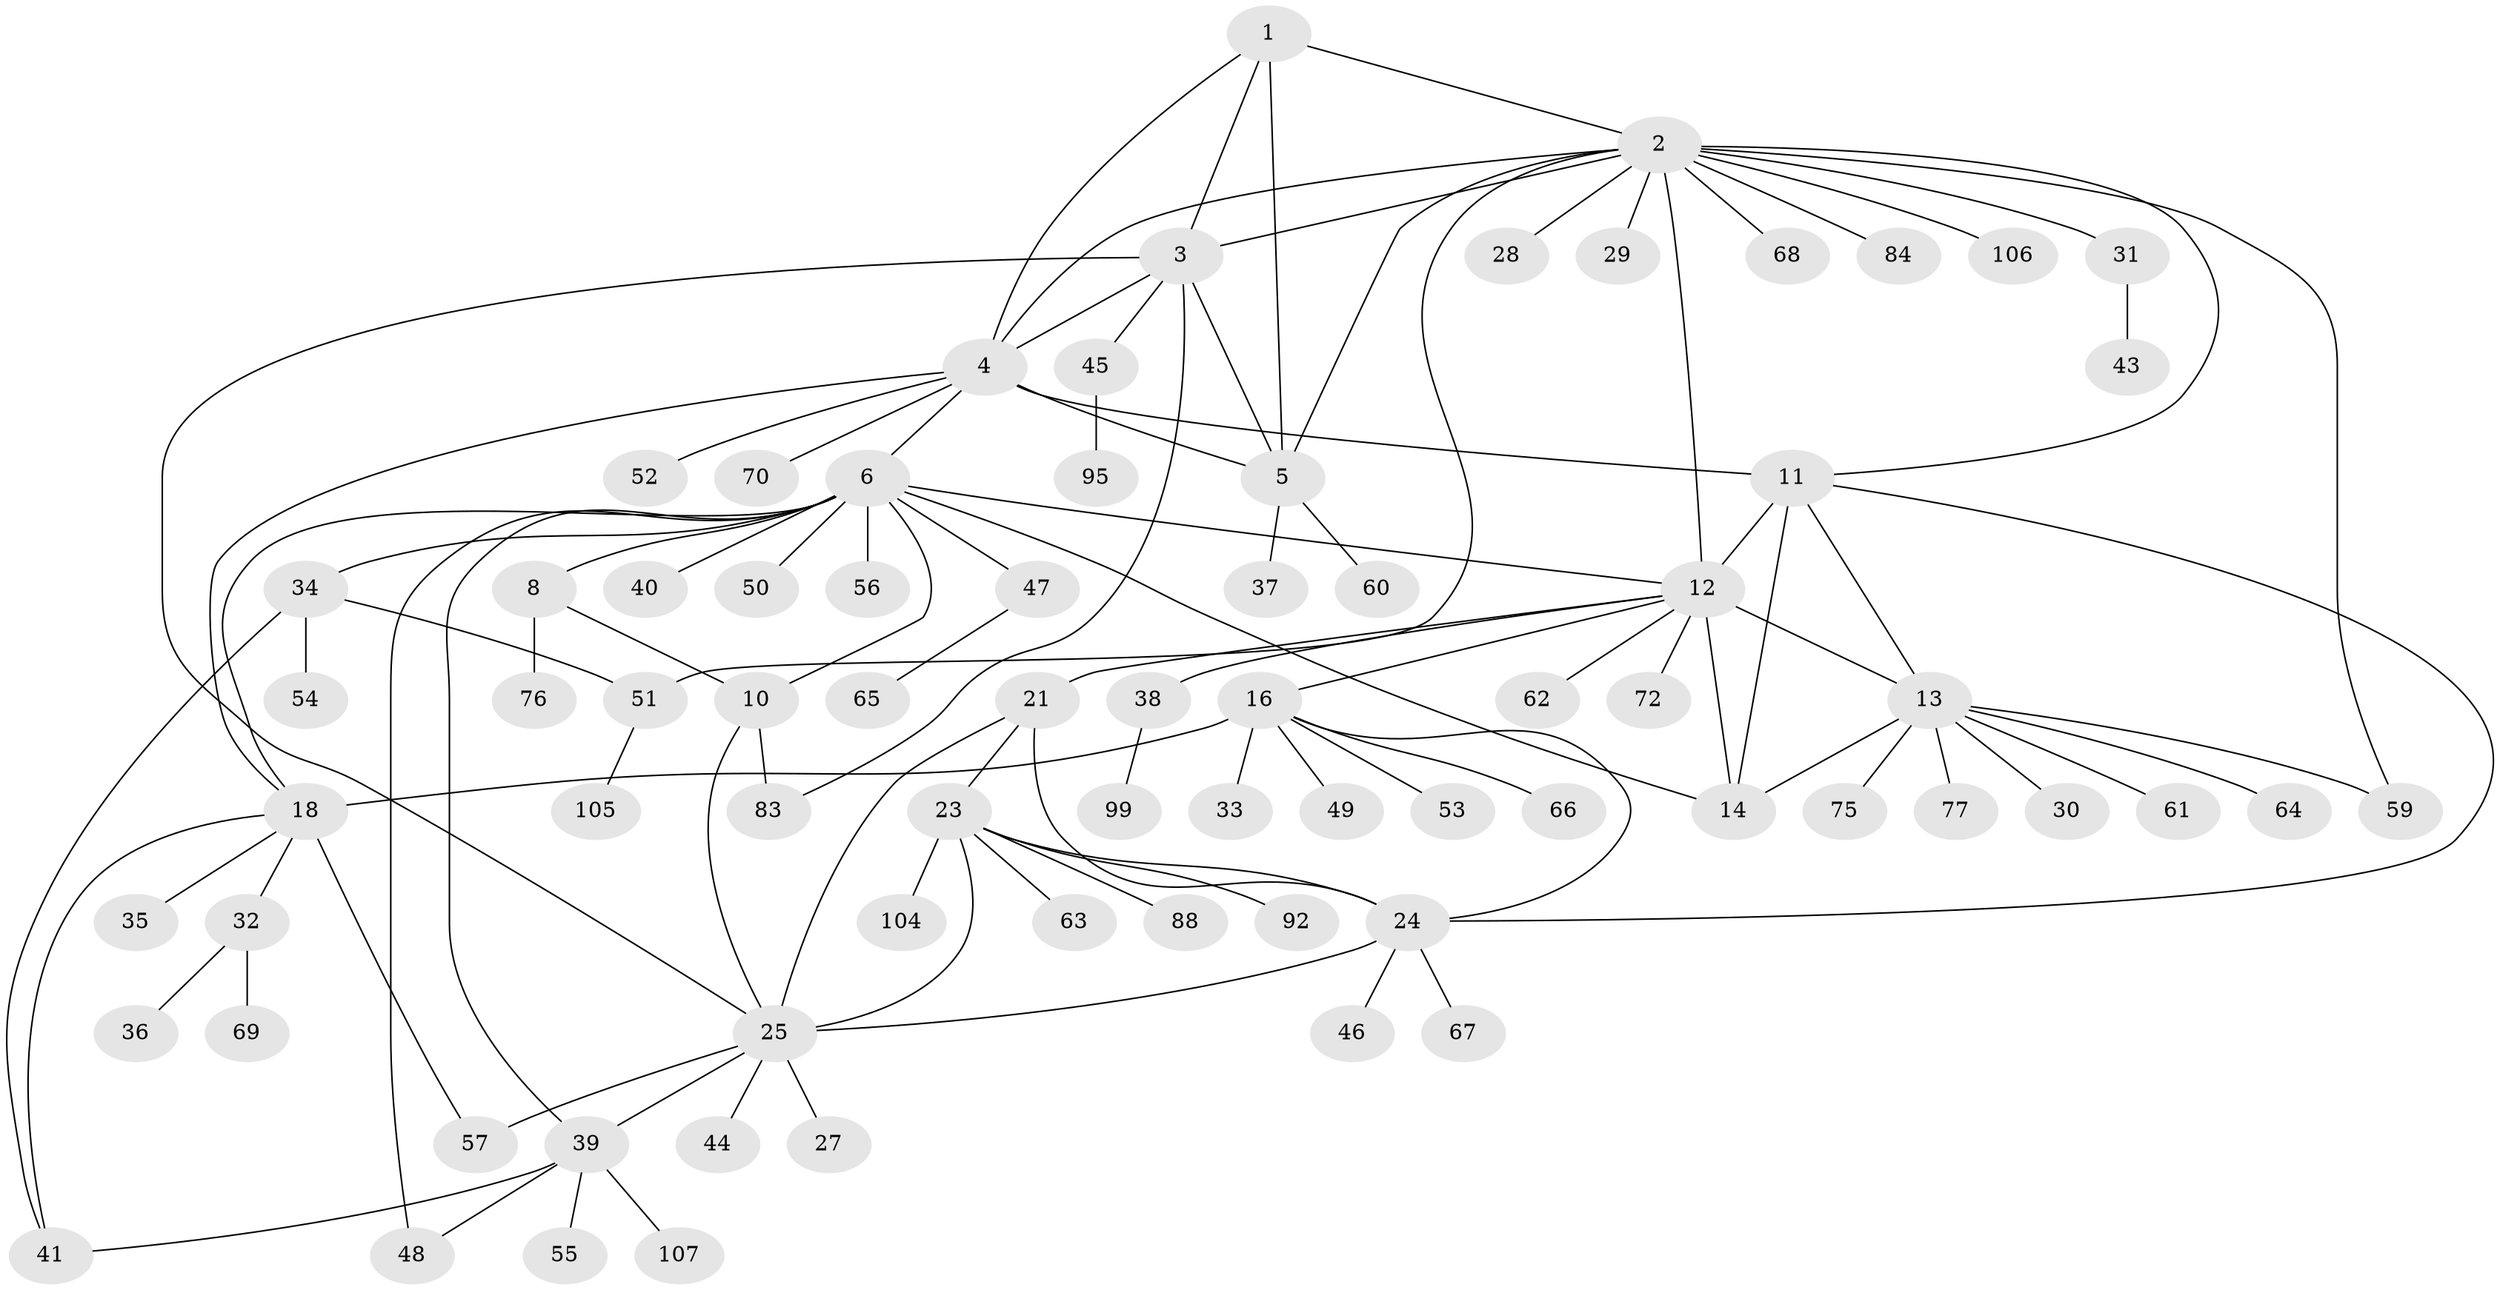 // original degree distribution, {4: 0.028037383177570093, 15: 0.009345794392523364, 7: 0.009345794392523364, 9: 0.037383177570093455, 6: 0.056074766355140186, 8: 0.04672897196261682, 5: 0.028037383177570093, 10: 0.037383177570093455, 1: 0.5420560747663551, 2: 0.1588785046728972, 3: 0.04672897196261682}
// Generated by graph-tools (version 1.1) at 2025/19/03/04/25 18:19:45]
// undirected, 74 vertices, 104 edges
graph export_dot {
graph [start="1"]
  node [color=gray90,style=filled];
  1;
  2 [super="+26+73"];
  3;
  4;
  5;
  6 [super="+7+58"];
  8;
  10;
  11 [super="+91+96"];
  12 [super="+15+79"];
  13;
  14 [super="+86"];
  16 [super="+17+20+87+100+82"];
  18 [super="+19"];
  21 [super="+22"];
  23;
  24 [super="+42+74+80"];
  25;
  27;
  28;
  29;
  30;
  31;
  32;
  33;
  34;
  35;
  36;
  37;
  38;
  39;
  40;
  41;
  43;
  44;
  45;
  46;
  47;
  48;
  49;
  50;
  51;
  52;
  53;
  54;
  55;
  56;
  57;
  59;
  60;
  61;
  62;
  63;
  64;
  65;
  66;
  67;
  68;
  69;
  70;
  72;
  75;
  76;
  77;
  83;
  84;
  88;
  92;
  95;
  99;
  104;
  105;
  106;
  107;
  1 -- 2;
  1 -- 3;
  1 -- 4;
  1 -- 5;
  2 -- 3;
  2 -- 4;
  2 -- 5;
  2 -- 11;
  2 -- 28;
  2 -- 29;
  2 -- 31;
  2 -- 51;
  2 -- 68;
  2 -- 84;
  2 -- 106;
  2 -- 59;
  2 -- 12;
  3 -- 4;
  3 -- 5;
  3 -- 25;
  3 -- 45;
  3 -- 83;
  4 -- 5;
  4 -- 6;
  4 -- 18;
  4 -- 52;
  4 -- 70;
  4 -- 11;
  5 -- 37;
  5 -- 60;
  6 -- 8 [weight=3];
  6 -- 10 [weight=3];
  6 -- 48;
  6 -- 34;
  6 -- 39;
  6 -- 40;
  6 -- 14;
  6 -- 47;
  6 -- 50;
  6 -- 56;
  6 -- 18;
  6 -- 12;
  8 -- 10;
  8 -- 76;
  10 -- 25;
  10 -- 83;
  11 -- 12 [weight=2];
  11 -- 13;
  11 -- 14;
  11 -- 24;
  12 -- 13 [weight=2];
  12 -- 14 [weight=2];
  12 -- 16;
  12 -- 21;
  12 -- 38;
  12 -- 62;
  12 -- 72;
  13 -- 14;
  13 -- 30;
  13 -- 59;
  13 -- 61;
  13 -- 64;
  13 -- 75;
  13 -- 77;
  16 -- 18 [weight=6];
  16 -- 33;
  16 -- 49;
  16 -- 53;
  16 -- 24;
  16 -- 66;
  18 -- 35;
  18 -- 32;
  18 -- 57;
  18 -- 41;
  21 -- 23 [weight=2];
  21 -- 24 [weight=2];
  21 -- 25 [weight=2];
  23 -- 24;
  23 -- 25;
  23 -- 63;
  23 -- 88;
  23 -- 92;
  23 -- 104;
  24 -- 25;
  24 -- 67;
  24 -- 46;
  25 -- 27;
  25 -- 39;
  25 -- 44;
  25 -- 57;
  31 -- 43;
  32 -- 36;
  32 -- 69;
  34 -- 41;
  34 -- 51;
  34 -- 54;
  38 -- 99;
  39 -- 41;
  39 -- 48;
  39 -- 55;
  39 -- 107;
  45 -- 95;
  47 -- 65;
  51 -- 105;
}
